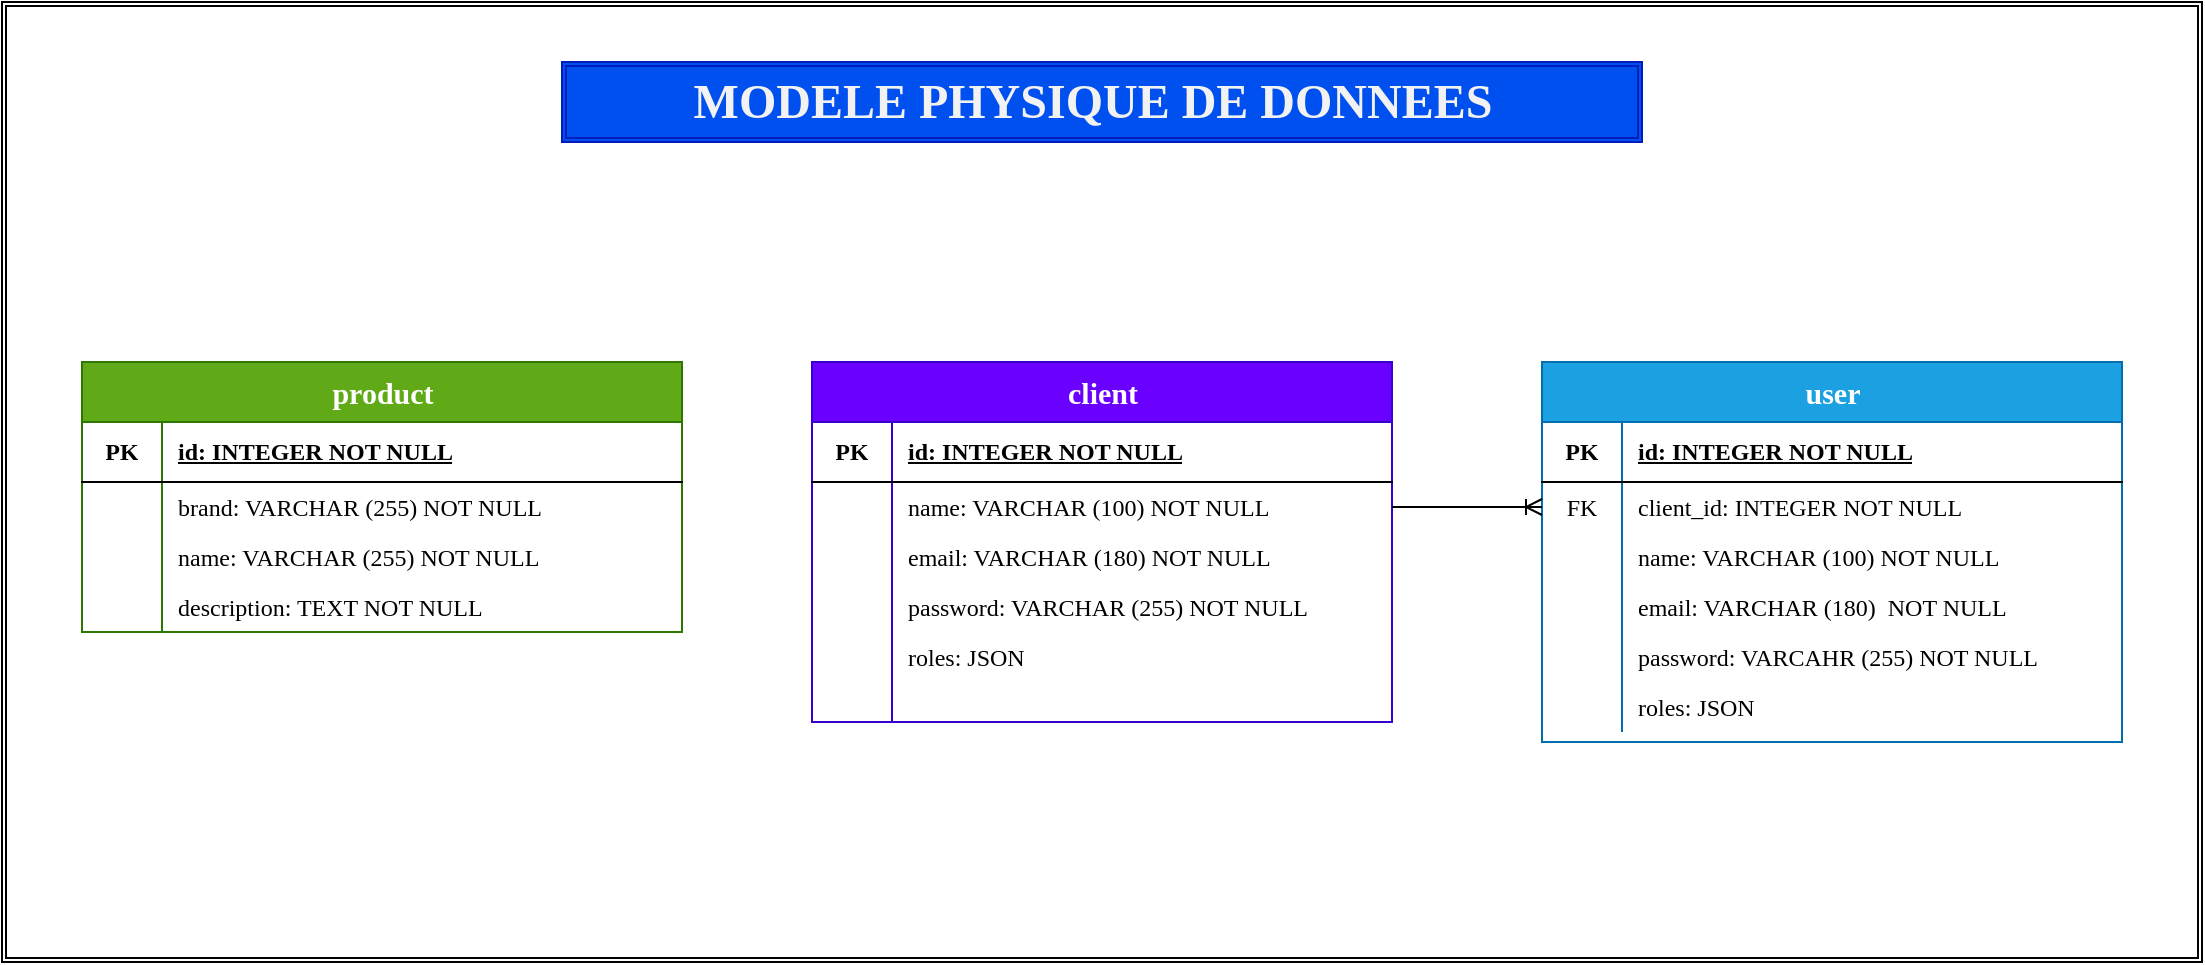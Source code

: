 <mxfile version="20.7.4" type="device"><diagram id="2Hx48w--9DX4PWKW57eI" name="Page-1"><mxGraphModel dx="1371" dy="738" grid="1" gridSize="10" guides="1" tooltips="1" connect="1" arrows="1" fold="1" page="1" pageScale="1" pageWidth="1169" pageHeight="1654" math="0" shadow="0"><root><mxCell id="0"/><mxCell id="1" parent="0"/><mxCell id="0vgWS_4HUAydja6zaV8l-237" value="" style="shape=ext;double=1;rounded=0;whiteSpace=wrap;html=1;strokeWidth=1;fontFamily=Verdana;fontSize=15;movable=1;resizable=1;rotatable=1;deletable=1;editable=1;connectable=1;" parent="1" vertex="1"><mxGeometry x="40" y="830" width="1100" height="480" as="geometry"/></mxCell><mxCell id="0vgWS_4HUAydja6zaV8l-97" value="&lt;span style=&quot;font-size: 15px;&quot;&gt;product&lt;/span&gt;" style="shape=table;startSize=30;container=1;collapsible=1;childLayout=tableLayout;fixedRows=1;rowLines=0;fontStyle=1;align=center;resizeLast=1;fontFamily=Verdana;fontSize=12;fillColor=#60a917;html=1;strokeColor=#2D7600;bottom=1;top=0;left=1;right=0;fontColor=#ffffff;" parent="1" vertex="1"><mxGeometry x="80" y="1010" width="300" height="135" as="geometry"/></mxCell><mxCell id="0vgWS_4HUAydja6zaV8l-98" value="" style="shape=tableRow;horizontal=0;startSize=0;swimlaneHead=0;swimlaneBody=0;fillColor=none;collapsible=0;dropTarget=0;points=[[0,0.5],[1,0.5]];portConstraint=eastwest;top=0;left=0;right=0;bottom=1;fontFamily=Verdana;fontSize=12;html=1;swimlaneLine=1;strokeWidth=1;separatorColor=#000000;" parent="0vgWS_4HUAydja6zaV8l-97" vertex="1"><mxGeometry y="30" width="300" height="30" as="geometry"/></mxCell><mxCell id="0vgWS_4HUAydja6zaV8l-99" value="PK" style="shape=partialRectangle;connectable=0;fillColor=none;top=0;left=0;bottom=0;right=0;fontStyle=1;overflow=hidden;fontFamily=Verdana;fontSize=12;html=1;" parent="0vgWS_4HUAydja6zaV8l-98" vertex="1"><mxGeometry width="40" height="30" as="geometry"><mxRectangle width="40" height="30" as="alternateBounds"/></mxGeometry></mxCell><mxCell id="0vgWS_4HUAydja6zaV8l-100" value="id: INTEGER NOT NULL" style="shape=partialRectangle;connectable=0;fillColor=none;top=0;left=0;bottom=0;right=0;align=left;spacingLeft=6;fontStyle=5;overflow=hidden;fontFamily=Verdana;fontSize=12;html=1;" parent="0vgWS_4HUAydja6zaV8l-98" vertex="1"><mxGeometry x="40" width="260" height="30" as="geometry"><mxRectangle width="260" height="30" as="alternateBounds"/></mxGeometry></mxCell><mxCell id="0vgWS_4HUAydja6zaV8l-104" value="" style="shape=tableRow;horizontal=0;startSize=0;swimlaneHead=0;swimlaneBody=0;fillColor=none;collapsible=0;dropTarget=0;points=[[0,0.5],[1,0.5]];portConstraint=eastwest;top=0;left=0;right=0;bottom=0;fontFamily=Verdana;fontSize=12;html=1;" parent="0vgWS_4HUAydja6zaV8l-97" vertex="1"><mxGeometry y="60" width="300" height="25" as="geometry"/></mxCell><mxCell id="0vgWS_4HUAydja6zaV8l-105" value="" style="shape=partialRectangle;connectable=0;fillColor=none;top=0;left=0;bottom=0;right=0;editable=1;overflow=hidden;fontFamily=Verdana;fontSize=12;html=1;" parent="0vgWS_4HUAydja6zaV8l-104" vertex="1"><mxGeometry width="40" height="25" as="geometry"><mxRectangle width="40" height="25" as="alternateBounds"/></mxGeometry></mxCell><mxCell id="0vgWS_4HUAydja6zaV8l-106" value="brand: VARCHAR (255) NOT NULL" style="shape=partialRectangle;connectable=0;fillColor=none;top=0;left=0;bottom=0;right=0;align=left;spacingLeft=6;overflow=hidden;fontFamily=Verdana;fontSize=12;html=1;" parent="0vgWS_4HUAydja6zaV8l-104" vertex="1"><mxGeometry x="40" width="260" height="25" as="geometry"><mxRectangle width="260" height="25" as="alternateBounds"/></mxGeometry></mxCell><mxCell id="0vgWS_4HUAydja6zaV8l-134" style="shape=tableRow;horizontal=0;startSize=0;swimlaneHead=0;swimlaneBody=0;fillColor=none;collapsible=0;dropTarget=0;points=[[0,0.5],[1,0.5]];portConstraint=eastwest;top=0;left=0;right=0;bottom=0;fontFamily=Verdana;fontSize=12;html=1;" parent="0vgWS_4HUAydja6zaV8l-97" vertex="1"><mxGeometry y="85" width="300" height="25" as="geometry"/></mxCell><mxCell id="0vgWS_4HUAydja6zaV8l-135" style="shape=partialRectangle;connectable=0;fillColor=none;top=0;left=0;bottom=0;right=0;editable=1;overflow=hidden;fontFamily=Verdana;fontSize=12;html=1;" parent="0vgWS_4HUAydja6zaV8l-134" vertex="1"><mxGeometry width="40" height="25" as="geometry"><mxRectangle width="40" height="25" as="alternateBounds"/></mxGeometry></mxCell><mxCell id="0vgWS_4HUAydja6zaV8l-136" value="name: VARCHAR (255) NOT NULL" style="shape=partialRectangle;connectable=0;fillColor=none;top=0;left=0;bottom=0;right=0;align=left;spacingLeft=6;overflow=hidden;fontFamily=Verdana;fontSize=12;html=1;" parent="0vgWS_4HUAydja6zaV8l-134" vertex="1"><mxGeometry x="40" width="260" height="25" as="geometry"><mxRectangle width="260" height="25" as="alternateBounds"/></mxGeometry></mxCell><mxCell id="0vgWS_4HUAydja6zaV8l-122" style="shape=tableRow;horizontal=0;startSize=0;swimlaneHead=0;swimlaneBody=0;fillColor=none;collapsible=0;dropTarget=0;points=[[0,0.5],[1,0.5]];portConstraint=eastwest;top=0;left=0;right=0;bottom=0;fontFamily=Verdana;fontSize=12;html=1;" parent="0vgWS_4HUAydja6zaV8l-97" vertex="1"><mxGeometry y="110" width="300" height="25" as="geometry"/></mxCell><mxCell id="0vgWS_4HUAydja6zaV8l-123" style="shape=partialRectangle;connectable=0;fillColor=none;top=0;left=0;bottom=0;right=0;editable=1;overflow=hidden;fontFamily=Verdana;fontSize=12;html=1;" parent="0vgWS_4HUAydja6zaV8l-122" vertex="1"><mxGeometry width="40" height="25" as="geometry"><mxRectangle width="40" height="25" as="alternateBounds"/></mxGeometry></mxCell><mxCell id="0vgWS_4HUAydja6zaV8l-124" value="description: TEXT NOT NULL" style="shape=partialRectangle;connectable=0;fillColor=none;top=0;left=0;bottom=0;right=0;align=left;spacingLeft=6;overflow=hidden;fontFamily=Verdana;fontSize=12;html=1;" parent="0vgWS_4HUAydja6zaV8l-122" vertex="1"><mxGeometry x="40" width="260" height="25" as="geometry"><mxRectangle width="260" height="25" as="alternateBounds"/></mxGeometry></mxCell><mxCell id="0vgWS_4HUAydja6zaV8l-137" value="&lt;font style=&quot;font-size: 15px;&quot;&gt;user&lt;/font&gt;" style="shape=table;startSize=30;container=1;collapsible=1;childLayout=tableLayout;fixedRows=1;rowLines=0;fontStyle=1;align=center;resizeLast=1;fontFamily=Verdana;fontSize=12;fillColor=#1ba1e2;html=1;strokeColor=#006EAF;bottom=1;top=0;left=1;right=0;fontColor=#ffffff;" parent="1" vertex="1"><mxGeometry x="810" y="1010" width="290" height="190" as="geometry"/></mxCell><mxCell id="0vgWS_4HUAydja6zaV8l-138" value="" style="shape=tableRow;horizontal=0;startSize=0;swimlaneHead=0;swimlaneBody=0;fillColor=none;collapsible=0;dropTarget=0;points=[[0,0.5],[1,0.5]];portConstraint=eastwest;top=0;left=0;right=0;bottom=1;fontFamily=Verdana;fontSize=12;html=1;swimlaneLine=1;strokeWidth=1;separatorColor=#000000;" parent="0vgWS_4HUAydja6zaV8l-137" vertex="1"><mxGeometry y="30" width="290" height="30" as="geometry"/></mxCell><mxCell id="0vgWS_4HUAydja6zaV8l-139" value="PK" style="shape=partialRectangle;connectable=0;fillColor=none;top=0;left=0;bottom=0;right=0;fontStyle=1;overflow=hidden;fontFamily=Verdana;fontSize=12;html=1;" parent="0vgWS_4HUAydja6zaV8l-138" vertex="1"><mxGeometry width="40" height="30" as="geometry"><mxRectangle width="40" height="30" as="alternateBounds"/></mxGeometry></mxCell><mxCell id="0vgWS_4HUAydja6zaV8l-140" value="id: INTEGER NOT NULL" style="shape=partialRectangle;connectable=0;fillColor=none;top=0;left=0;bottom=0;right=0;align=left;spacingLeft=6;fontStyle=5;overflow=hidden;fontFamily=Verdana;fontSize=12;html=1;" parent="0vgWS_4HUAydja6zaV8l-138" vertex="1"><mxGeometry x="40" width="250" height="30" as="geometry"><mxRectangle width="250" height="30" as="alternateBounds"/></mxGeometry></mxCell><mxCell id="A4pOz3JpA58tkWUSntRp-5" style="shape=tableRow;horizontal=0;startSize=0;swimlaneHead=0;swimlaneBody=0;fillColor=none;collapsible=0;dropTarget=0;points=[[0,0.5],[1,0.5]];portConstraint=eastwest;top=0;left=0;right=0;bottom=0;fontFamily=Verdana;fontSize=12;html=1;" parent="0vgWS_4HUAydja6zaV8l-137" vertex="1"><mxGeometry y="60" width="290" height="25" as="geometry"/></mxCell><mxCell id="A4pOz3JpA58tkWUSntRp-6" value="FK" style="shape=partialRectangle;connectable=0;fillColor=none;top=0;left=0;bottom=0;right=0;editable=1;overflow=hidden;fontFamily=Verdana;fontSize=12;html=1;" parent="A4pOz3JpA58tkWUSntRp-5" vertex="1"><mxGeometry width="40" height="25" as="geometry"><mxRectangle width="40" height="25" as="alternateBounds"/></mxGeometry></mxCell><mxCell id="A4pOz3JpA58tkWUSntRp-7" value="client_id: INTEGER NOT NULL" style="shape=partialRectangle;connectable=0;fillColor=none;top=0;left=0;bottom=0;right=0;align=left;spacingLeft=6;overflow=hidden;fontFamily=Verdana;fontSize=12;html=1;" parent="A4pOz3JpA58tkWUSntRp-5" vertex="1"><mxGeometry x="40" width="250" height="25" as="geometry"><mxRectangle width="250" height="25" as="alternateBounds"/></mxGeometry></mxCell><mxCell id="0vgWS_4HUAydja6zaV8l-147" style="shape=tableRow;horizontal=0;startSize=0;swimlaneHead=0;swimlaneBody=0;fillColor=none;collapsible=0;dropTarget=0;points=[[0,0.5],[1,0.5]];portConstraint=eastwest;top=0;left=0;right=0;bottom=0;fontFamily=Verdana;fontSize=12;html=1;" parent="0vgWS_4HUAydja6zaV8l-137" vertex="1"><mxGeometry y="85" width="290" height="25" as="geometry"/></mxCell><mxCell id="0vgWS_4HUAydja6zaV8l-148" style="shape=partialRectangle;connectable=0;fillColor=none;top=0;left=0;bottom=0;right=0;editable=1;overflow=hidden;fontFamily=Verdana;fontSize=12;html=1;" parent="0vgWS_4HUAydja6zaV8l-147" vertex="1"><mxGeometry width="40" height="25" as="geometry"><mxRectangle width="40" height="25" as="alternateBounds"/></mxGeometry></mxCell><mxCell id="0vgWS_4HUAydja6zaV8l-149" value="name: VARCHAR (100) NOT NULL" style="shape=partialRectangle;connectable=0;fillColor=none;top=0;left=0;bottom=0;right=0;align=left;spacingLeft=6;overflow=hidden;fontFamily=Verdana;fontSize=12;html=1;" parent="0vgWS_4HUAydja6zaV8l-147" vertex="1"><mxGeometry x="40" width="250" height="25" as="geometry"><mxRectangle width="250" height="25" as="alternateBounds"/></mxGeometry></mxCell><mxCell id="0vgWS_4HUAydja6zaV8l-150" style="shape=tableRow;horizontal=0;startSize=0;swimlaneHead=0;swimlaneBody=0;fillColor=none;collapsible=0;dropTarget=0;points=[[0,0.5],[1,0.5]];portConstraint=eastwest;top=0;left=0;right=0;bottom=0;fontFamily=Verdana;fontSize=12;html=1;" parent="0vgWS_4HUAydja6zaV8l-137" vertex="1"><mxGeometry y="110" width="290" height="25" as="geometry"/></mxCell><mxCell id="0vgWS_4HUAydja6zaV8l-151" style="shape=partialRectangle;connectable=0;fillColor=none;top=0;left=0;bottom=0;right=0;editable=1;overflow=hidden;fontFamily=Verdana;fontSize=12;html=1;" parent="0vgWS_4HUAydja6zaV8l-150" vertex="1"><mxGeometry width="40" height="25" as="geometry"><mxRectangle width="40" height="25" as="alternateBounds"/></mxGeometry></mxCell><mxCell id="0vgWS_4HUAydja6zaV8l-152" value="email: VARCHAR (180)&amp;nbsp; NOT NULL" style="shape=partialRectangle;connectable=0;fillColor=none;top=0;left=0;bottom=0;right=0;align=left;spacingLeft=6;overflow=hidden;fontFamily=Verdana;fontSize=12;html=1;" parent="0vgWS_4HUAydja6zaV8l-150" vertex="1"><mxGeometry x="40" width="250" height="25" as="geometry"><mxRectangle width="250" height="25" as="alternateBounds"/></mxGeometry></mxCell><mxCell id="P-gF4O-d-WCZyFOwybBv-1" style="shape=tableRow;horizontal=0;startSize=0;swimlaneHead=0;swimlaneBody=0;fillColor=none;collapsible=0;dropTarget=0;points=[[0,0.5],[1,0.5]];portConstraint=eastwest;top=0;left=0;right=0;bottom=0;fontFamily=Verdana;fontSize=12;html=1;" parent="0vgWS_4HUAydja6zaV8l-137" vertex="1"><mxGeometry y="135" width="290" height="25" as="geometry"/></mxCell><mxCell id="P-gF4O-d-WCZyFOwybBv-2" style="shape=partialRectangle;connectable=0;fillColor=none;top=0;left=0;bottom=0;right=0;editable=1;overflow=hidden;fontFamily=Verdana;fontSize=12;html=1;" parent="P-gF4O-d-WCZyFOwybBv-1" vertex="1"><mxGeometry width="40" height="25" as="geometry"><mxRectangle width="40" height="25" as="alternateBounds"/></mxGeometry></mxCell><mxCell id="P-gF4O-d-WCZyFOwybBv-3" value="password: VARCAHR (255)&amp;nbsp;NOT NULL" style="shape=partialRectangle;connectable=0;fillColor=none;top=0;left=0;bottom=0;right=0;align=left;spacingLeft=6;overflow=hidden;fontFamily=Verdana;fontSize=12;html=1;" parent="P-gF4O-d-WCZyFOwybBv-1" vertex="1"><mxGeometry x="40" width="250" height="25" as="geometry"><mxRectangle width="250" height="25" as="alternateBounds"/></mxGeometry></mxCell><mxCell id="BcSRphzDlRa_OW9nLNMn-8" style="shape=tableRow;horizontal=0;startSize=0;swimlaneHead=0;swimlaneBody=0;fillColor=none;collapsible=0;dropTarget=0;points=[[0,0.5],[1,0.5]];portConstraint=eastwest;top=0;left=0;right=0;bottom=0;fontFamily=Verdana;fontSize=12;html=1;" vertex="1" parent="0vgWS_4HUAydja6zaV8l-137"><mxGeometry y="160" width="290" height="25" as="geometry"/></mxCell><mxCell id="BcSRphzDlRa_OW9nLNMn-9" style="shape=partialRectangle;connectable=0;fillColor=none;top=0;left=0;bottom=0;right=0;editable=1;overflow=hidden;fontFamily=Verdana;fontSize=12;html=1;" vertex="1" parent="BcSRphzDlRa_OW9nLNMn-8"><mxGeometry width="40" height="25" as="geometry"><mxRectangle width="40" height="25" as="alternateBounds"/></mxGeometry></mxCell><mxCell id="BcSRphzDlRa_OW9nLNMn-10" value="roles: JSON" style="shape=partialRectangle;connectable=0;fillColor=none;top=0;left=0;bottom=0;right=0;align=left;spacingLeft=6;overflow=hidden;fontFamily=Verdana;fontSize=12;html=1;" vertex="1" parent="BcSRphzDlRa_OW9nLNMn-8"><mxGeometry x="40" width="250" height="25" as="geometry"><mxRectangle width="250" height="25" as="alternateBounds"/></mxGeometry></mxCell><mxCell id="0vgWS_4HUAydja6zaV8l-165" value="&lt;font style=&quot;font-size: 15px;&quot;&gt;client&lt;/font&gt;" style="shape=table;startSize=30;container=1;collapsible=1;childLayout=tableLayout;fixedRows=1;rowLines=0;fontStyle=1;align=center;resizeLast=1;fontFamily=Verdana;fontSize=12;fillColor=#6a00ff;html=1;strokeColor=#3700CC;bottom=1;top=0;left=1;right=0;fontColor=#ffffff;" parent="1" vertex="1"><mxGeometry x="445" y="1010" width="290" height="180" as="geometry"/></mxCell><mxCell id="0vgWS_4HUAydja6zaV8l-166" value="" style="shape=tableRow;horizontal=0;startSize=0;swimlaneHead=0;swimlaneBody=0;fillColor=none;collapsible=0;dropTarget=0;points=[[0,0.5],[1,0.5]];portConstraint=eastwest;top=0;left=0;right=0;bottom=1;fontFamily=Verdana;fontSize=12;html=1;swimlaneLine=1;strokeWidth=1;separatorColor=#000000;" parent="0vgWS_4HUAydja6zaV8l-165" vertex="1"><mxGeometry y="30" width="290" height="30" as="geometry"/></mxCell><mxCell id="0vgWS_4HUAydja6zaV8l-167" value="PK" style="shape=partialRectangle;connectable=0;fillColor=none;top=0;left=0;bottom=0;right=0;fontStyle=1;overflow=hidden;fontFamily=Verdana;fontSize=12;html=1;" parent="0vgWS_4HUAydja6zaV8l-166" vertex="1"><mxGeometry width="40" height="30" as="geometry"><mxRectangle width="40" height="30" as="alternateBounds"/></mxGeometry></mxCell><mxCell id="0vgWS_4HUAydja6zaV8l-168" value="id: INTEGER NOT NULL" style="shape=partialRectangle;connectable=0;fillColor=none;top=0;left=0;bottom=0;right=0;align=left;spacingLeft=6;fontStyle=5;overflow=hidden;fontFamily=Verdana;fontSize=12;html=1;" parent="0vgWS_4HUAydja6zaV8l-166" vertex="1"><mxGeometry x="40" width="250" height="30" as="geometry"><mxRectangle width="250" height="30" as="alternateBounds"/></mxGeometry></mxCell><mxCell id="BcSRphzDlRa_OW9nLNMn-5" style="shape=tableRow;horizontal=0;startSize=0;swimlaneHead=0;swimlaneBody=0;fillColor=none;collapsible=0;dropTarget=0;points=[[0,0.5],[1,0.5]];portConstraint=eastwest;top=0;left=0;right=0;bottom=0;fontFamily=Verdana;fontSize=12;html=1;" vertex="1" parent="0vgWS_4HUAydja6zaV8l-165"><mxGeometry y="60" width="290" height="25" as="geometry"/></mxCell><mxCell id="BcSRphzDlRa_OW9nLNMn-6" style="shape=partialRectangle;connectable=0;fillColor=none;top=0;left=0;bottom=0;right=0;editable=1;overflow=hidden;fontFamily=Verdana;fontSize=12;html=1;" vertex="1" parent="BcSRphzDlRa_OW9nLNMn-5"><mxGeometry width="40" height="25" as="geometry"><mxRectangle width="40" height="25" as="alternateBounds"/></mxGeometry></mxCell><mxCell id="BcSRphzDlRa_OW9nLNMn-7" value="name: VARCHAR (100) NOT NULL" style="shape=partialRectangle;connectable=0;fillColor=none;top=0;left=0;bottom=0;right=0;align=left;spacingLeft=6;overflow=hidden;fontFamily=Verdana;fontSize=12;html=1;" vertex="1" parent="BcSRphzDlRa_OW9nLNMn-5"><mxGeometry x="40" width="250" height="25" as="geometry"><mxRectangle width="250" height="25" as="alternateBounds"/></mxGeometry></mxCell><mxCell id="0vgWS_4HUAydja6zaV8l-169" value="" style="shape=tableRow;horizontal=0;startSize=0;swimlaneHead=0;swimlaneBody=0;fillColor=none;collapsible=0;dropTarget=0;points=[[0,0.5],[1,0.5]];portConstraint=eastwest;top=0;left=0;right=0;bottom=0;fontFamily=Verdana;fontSize=12;html=1;" parent="0vgWS_4HUAydja6zaV8l-165" vertex="1"><mxGeometry y="85" width="290" height="25" as="geometry"/></mxCell><mxCell id="0vgWS_4HUAydja6zaV8l-170" value="" style="shape=partialRectangle;connectable=0;fillColor=none;top=0;left=0;bottom=0;right=0;editable=1;overflow=hidden;fontFamily=Verdana;fontSize=12;html=1;" parent="0vgWS_4HUAydja6zaV8l-169" vertex="1"><mxGeometry width="40" height="25" as="geometry"><mxRectangle width="40" height="25" as="alternateBounds"/></mxGeometry></mxCell><mxCell id="0vgWS_4HUAydja6zaV8l-171" value="email: VARCHAR (180) NOT NULL" style="shape=partialRectangle;connectable=0;fillColor=none;top=0;left=0;bottom=0;right=0;align=left;spacingLeft=6;overflow=hidden;fontFamily=Verdana;fontSize=12;html=1;" parent="0vgWS_4HUAydja6zaV8l-169" vertex="1"><mxGeometry x="40" width="250" height="25" as="geometry"><mxRectangle width="250" height="25" as="alternateBounds"/></mxGeometry></mxCell><mxCell id="nEwSLPpZTQo6d-gBYGOQ-1" style="shape=tableRow;horizontal=0;startSize=0;swimlaneHead=0;swimlaneBody=0;fillColor=none;collapsible=0;dropTarget=0;points=[[0,0.5],[1,0.5]];portConstraint=eastwest;top=0;left=0;right=0;bottom=0;fontFamily=Verdana;fontSize=12;html=1;" parent="0vgWS_4HUAydja6zaV8l-165" vertex="1"><mxGeometry y="110" width="290" height="25" as="geometry"/></mxCell><mxCell id="nEwSLPpZTQo6d-gBYGOQ-2" value="" style="shape=partialRectangle;connectable=0;fillColor=none;top=0;left=0;bottom=0;right=0;editable=1;overflow=hidden;fontFamily=Verdana;fontSize=12;html=1;" parent="nEwSLPpZTQo6d-gBYGOQ-1" vertex="1"><mxGeometry width="40" height="25" as="geometry"><mxRectangle width="40" height="25" as="alternateBounds"/></mxGeometry></mxCell><mxCell id="nEwSLPpZTQo6d-gBYGOQ-3" value="password: VARCHAR (255) NOT NULL" style="shape=partialRectangle;connectable=0;fillColor=none;top=0;left=0;bottom=0;right=0;align=left;spacingLeft=6;overflow=hidden;fontFamily=Verdana;fontSize=12;html=1;" parent="nEwSLPpZTQo6d-gBYGOQ-1" vertex="1"><mxGeometry x="40" width="250" height="25" as="geometry"><mxRectangle width="250" height="25" as="alternateBounds"/></mxGeometry></mxCell><mxCell id="0vgWS_4HUAydja6zaV8l-190" style="shape=tableRow;horizontal=0;startSize=0;swimlaneHead=0;swimlaneBody=0;fillColor=none;collapsible=0;dropTarget=0;points=[[0,0.5],[1,0.5]];portConstraint=eastwest;top=0;left=0;right=0;bottom=0;fontFamily=Verdana;fontSize=12;html=1;" parent="0vgWS_4HUAydja6zaV8l-165" vertex="1"><mxGeometry y="135" width="290" height="25" as="geometry"/></mxCell><mxCell id="0vgWS_4HUAydja6zaV8l-191" style="shape=partialRectangle;connectable=0;fillColor=none;top=0;left=0;bottom=0;right=0;editable=1;overflow=hidden;fontFamily=Verdana;fontSize=12;html=1;" parent="0vgWS_4HUAydja6zaV8l-190" vertex="1"><mxGeometry width="40" height="25" as="geometry"><mxRectangle width="40" height="25" as="alternateBounds"/></mxGeometry></mxCell><mxCell id="0vgWS_4HUAydja6zaV8l-192" value="roles: JSON" style="shape=partialRectangle;connectable=0;fillColor=none;top=0;left=0;bottom=0;right=0;align=left;spacingLeft=6;overflow=hidden;fontFamily=Verdana;fontSize=12;html=1;" parent="0vgWS_4HUAydja6zaV8l-190" vertex="1"><mxGeometry x="40" width="250" height="25" as="geometry"><mxRectangle width="250" height="25" as="alternateBounds"/></mxGeometry></mxCell><mxCell id="BcSRphzDlRa_OW9nLNMn-2" style="shape=tableRow;horizontal=0;startSize=0;swimlaneHead=0;swimlaneBody=0;fillColor=none;collapsible=0;dropTarget=0;points=[[0,0.5],[1,0.5]];portConstraint=eastwest;top=0;left=0;right=0;bottom=0;fontFamily=Verdana;fontSize=12;html=1;" vertex="1" parent="0vgWS_4HUAydja6zaV8l-165"><mxGeometry y="160" width="290" height="20" as="geometry"/></mxCell><mxCell id="BcSRphzDlRa_OW9nLNMn-3" style="shape=partialRectangle;connectable=0;fillColor=none;top=0;left=0;bottom=0;right=0;editable=1;overflow=hidden;fontFamily=Verdana;fontSize=12;html=1;" vertex="1" parent="BcSRphzDlRa_OW9nLNMn-2"><mxGeometry width="40" height="20" as="geometry"><mxRectangle width="40" height="20" as="alternateBounds"/></mxGeometry></mxCell><mxCell id="BcSRphzDlRa_OW9nLNMn-4" style="shape=partialRectangle;connectable=0;fillColor=none;top=0;left=0;bottom=0;right=0;align=left;spacingLeft=6;overflow=hidden;fontFamily=Verdana;fontSize=12;html=1;" vertex="1" parent="BcSRphzDlRa_OW9nLNMn-2"><mxGeometry x="40" width="250" height="20" as="geometry"><mxRectangle width="250" height="20" as="alternateBounds"/></mxGeometry></mxCell><mxCell id="0vgWS_4HUAydja6zaV8l-240" value="" style="shape=ext;double=1;rounded=0;whiteSpace=wrap;html=1;strokeWidth=1;fontFamily=Verdana;fontSize=15;fillColor=#0050ef;strokeColor=#001DBC;fontColor=#ffffff;" parent="1" vertex="1"><mxGeometry x="320" y="860" width="540" height="40" as="geometry"/></mxCell><mxCell id="0vgWS_4HUAydja6zaV8l-239" value="&lt;font color=&quot;#f2f2f2&quot;&gt;MODELE PHYSIQUE DE DONNEES&lt;/font&gt;" style="text;strokeColor=none;fillColor=none;html=1;fontSize=24;fontStyle=1;verticalAlign=middle;align=center;strokeWidth=1;fontFamily=Verdana;" parent="1" vertex="1"><mxGeometry x="535" y="860" width="100" height="40" as="geometry"/></mxCell><mxCell id="BcSRphzDlRa_OW9nLNMn-1" value="" style="endArrow=ERoneToMany;html=1;rounded=0;fontFamily=Verdana;entryX=0;entryY=0.5;entryDx=0;entryDy=0;exitX=1;exitY=0.5;exitDx=0;exitDy=0;endFill=0;" edge="1" parent="1" source="BcSRphzDlRa_OW9nLNMn-5" target="A4pOz3JpA58tkWUSntRp-5"><mxGeometry width="50" height="50" relative="1" as="geometry"><mxPoint x="700" y="1120" as="sourcePoint"/><mxPoint x="750" y="1070" as="targetPoint"/></mxGeometry></mxCell></root></mxGraphModel></diagram></mxfile>